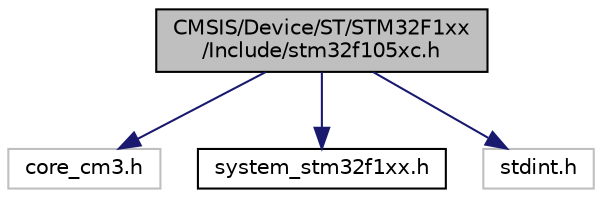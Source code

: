 digraph "CMSIS/Device/ST/STM32F1xx/Include/stm32f105xc.h"
{
 // LATEX_PDF_SIZE
  edge [fontname="Helvetica",fontsize="10",labelfontname="Helvetica",labelfontsize="10"];
  node [fontname="Helvetica",fontsize="10",shape=record];
  Node1 [label="CMSIS/Device/ST/STM32F1xx\l/Include/stm32f105xc.h",height=0.2,width=0.4,color="black", fillcolor="grey75", style="filled", fontcolor="black",tooltip="CMSIS Cortex-M3 Device Peripheral Access Layer Header File. This file contains all the peripheral reg..."];
  Node1 -> Node2 [color="midnightblue",fontsize="10",style="solid",fontname="Helvetica"];
  Node2 [label="core_cm3.h",height=0.2,width=0.4,color="grey75", fillcolor="white", style="filled",tooltip=" "];
  Node1 -> Node3 [color="midnightblue",fontsize="10",style="solid",fontname="Helvetica"];
  Node3 [label="system_stm32f1xx.h",height=0.2,width=0.4,color="black", fillcolor="white", style="filled",URL="$system__stm32f1xx_8h_source.html",tooltip=" "];
  Node1 -> Node4 [color="midnightblue",fontsize="10",style="solid",fontname="Helvetica"];
  Node4 [label="stdint.h",height=0.2,width=0.4,color="grey75", fillcolor="white", style="filled",tooltip=" "];
}
